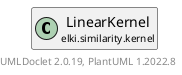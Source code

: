 @startuml
    remove .*\.(Instance|Par|Parameterizer|Factory)$
    set namespaceSeparator none
    hide empty fields
    hide empty methods

    class "<size:14>LinearKernel.Par\n<size:10>elki.similarity.kernel" as elki.similarity.kernel.LinearKernel.Par [[LinearKernel.Par.html]] {
        +make(): LinearKernel
    }

    interface "<size:14>Parameterizer\n<size:10>elki.utilities.optionhandling" as elki.utilities.optionhandling.Parameterizer [[../../utilities/optionhandling/Parameterizer.html]] {
        {abstract} +make(): Object
    }
    class "<size:14>LinearKernel\n<size:10>elki.similarity.kernel" as elki.similarity.kernel.LinearKernel [[LinearKernel.html]]

    elki.utilities.optionhandling.Parameterizer <|.. elki.similarity.kernel.LinearKernel.Par
    elki.similarity.kernel.LinearKernel +-- elki.similarity.kernel.LinearKernel.Par

    center footer UMLDoclet 2.0.19, PlantUML 1.2022.8
@enduml
